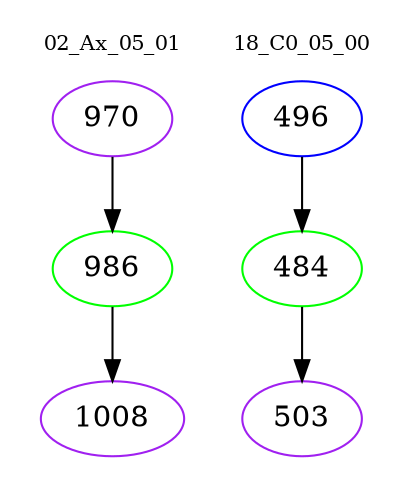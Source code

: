 digraph{
subgraph cluster_0 {
color = white
label = "02_Ax_05_01";
fontsize=10;
T0_970 [label="970", color="purple"]
T0_970 -> T0_986 [color="black"]
T0_986 [label="986", color="green"]
T0_986 -> T0_1008 [color="black"]
T0_1008 [label="1008", color="purple"]
}
subgraph cluster_1 {
color = white
label = "18_C0_05_00";
fontsize=10;
T1_496 [label="496", color="blue"]
T1_496 -> T1_484 [color="black"]
T1_484 [label="484", color="green"]
T1_484 -> T1_503 [color="black"]
T1_503 [label="503", color="purple"]
}
}
